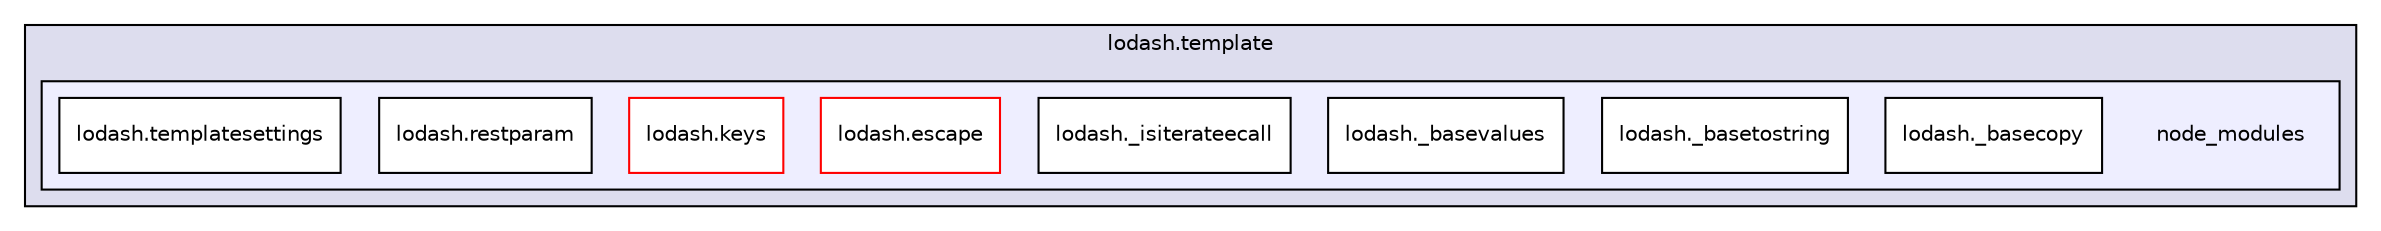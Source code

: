 digraph "gulp-src/node_modules/gulp-html-to-json/node_modules/gulp-util/node_modules/lodash.template/node_modules" {
  compound=true
  node [ fontsize="10", fontname="Helvetica"];
  edge [ labelfontsize="10", labelfontname="Helvetica"];
  subgraph clusterdir_6f88c1addf28748e85f97efcae886aad {
    graph [ bgcolor="#ddddee", pencolor="black", label="lodash.template" fontname="Helvetica", fontsize="10", URL="dir_6f88c1addf28748e85f97efcae886aad.html"]
  subgraph clusterdir_17758bbfa661f70e51d26f23838e53d5 {
    graph [ bgcolor="#eeeeff", pencolor="black", label="" URL="dir_17758bbfa661f70e51d26f23838e53d5.html"];
    dir_17758bbfa661f70e51d26f23838e53d5 [shape=plaintext label="node_modules"];
    dir_84e3ab65e0dfd23f8e44123f67d718c5 [shape=box label="lodash._basecopy" color="black" fillcolor="white" style="filled" URL="dir_84e3ab65e0dfd23f8e44123f67d718c5.html"];
    dir_59867a5b6a83b4d37591df9cd76ea8b3 [shape=box label="lodash._basetostring" color="black" fillcolor="white" style="filled" URL="dir_59867a5b6a83b4d37591df9cd76ea8b3.html"];
    dir_8d1d308512c9639c7375658f38378934 [shape=box label="lodash._basevalues" color="black" fillcolor="white" style="filled" URL="dir_8d1d308512c9639c7375658f38378934.html"];
    dir_485b0af80808e5894e488680920dafc1 [shape=box label="lodash._isiterateecall" color="black" fillcolor="white" style="filled" URL="dir_485b0af80808e5894e488680920dafc1.html"];
    dir_b39ed59e077534c898e033588d0e429b [shape=box label="lodash.escape" color="red" fillcolor="white" style="filled" URL="dir_b39ed59e077534c898e033588d0e429b.html"];
    dir_7a26ceebd45c8b9112bf8b0c308b0dd6 [shape=box label="lodash.keys" color="red" fillcolor="white" style="filled" URL="dir_7a26ceebd45c8b9112bf8b0c308b0dd6.html"];
    dir_87039e5ca523b74542fddd722a9ef512 [shape=box label="lodash.restparam" color="black" fillcolor="white" style="filled" URL="dir_87039e5ca523b74542fddd722a9ef512.html"];
    dir_b7c0ef63ed3ecd2e3747d3e3d4712c16 [shape=box label="lodash.templatesettings" color="black" fillcolor="white" style="filled" URL="dir_b7c0ef63ed3ecd2e3747d3e3d4712c16.html"];
  }
  }
}
